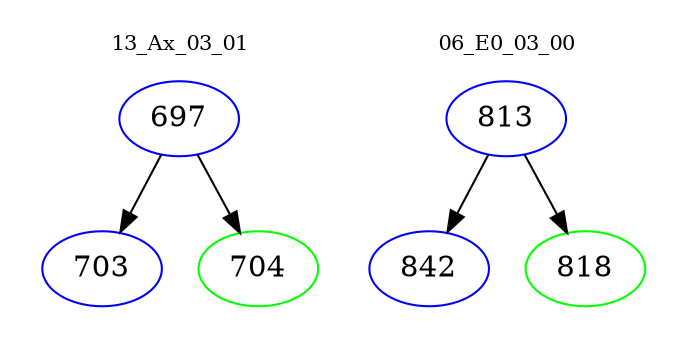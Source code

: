 digraph{
subgraph cluster_0 {
color = white
label = "13_Ax_03_01";
fontsize=10;
T0_697 [label="697", color="blue"]
T0_697 -> T0_703 [color="black"]
T0_703 [label="703", color="blue"]
T0_697 -> T0_704 [color="black"]
T0_704 [label="704", color="green"]
}
subgraph cluster_1 {
color = white
label = "06_E0_03_00";
fontsize=10;
T1_813 [label="813", color="blue"]
T1_813 -> T1_842 [color="black"]
T1_842 [label="842", color="blue"]
T1_813 -> T1_818 [color="black"]
T1_818 [label="818", color="green"]
}
}
